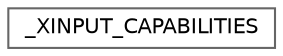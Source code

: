 digraph "类继承关系图"
{
 // LATEX_PDF_SIZE
  bgcolor="transparent";
  edge [fontname=Helvetica,fontsize=10,labelfontname=Helvetica,labelfontsize=10];
  node [fontname=Helvetica,fontsize=10,shape=box,height=0.2,width=0.4];
  rankdir="LR";
  Node0 [id="Node000000",label="_XINPUT_CAPABILITIES",height=0.2,width=0.4,color="grey40", fillcolor="white", style="filled",URL="$struct___x_i_n_p_u_t___c_a_p_a_b_i_l_i_t_i_e_s.html",tooltip=" "];
}
